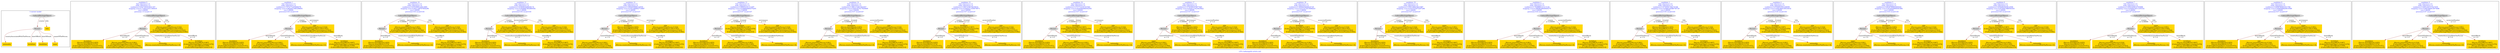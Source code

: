 digraph n0 {
fontcolor="blue"
remincross="true"
label="s18-s-indianapolis-artists.xml"
subgraph cluster_0 {
label="1-correct model"
n2[style="filled",color="white",fillcolor="lightgray",label="CulturalHeritageObject1"];
n3[style="filled",color="white",fillcolor="lightgray",label="Person1"];
n4[shape="plaintext",style="filled",fillcolor="gold",label="title"];
n5[shape="plaintext",style="filled",fillcolor="gold",label="nationality"];
n6[shape="plaintext",style="filled",fillcolor="gold",label="birthDate"];
n7[shape="plaintext",style="filled",fillcolor="gold",label="deathDate"];
n8[shape="plaintext",style="filled",fillcolor="gold",label="name"];
}
subgraph cluster_1 {
label="candidate 0\nlink coherence:1.0\nnode coherence:1.0\nconfidence:0.8327303034021307\nmapping score:0.7109101011340435\ncost:5.99999\n-precision:1.0-recall:1.0"
n10[style="filled",color="white",fillcolor="lightgray",label="CulturalHeritageObject1"];
n11[style="filled",color="white",fillcolor="lightgray",label="Person1"];
n12[shape="plaintext",style="filled",fillcolor="gold",label="deathDate\n[Person,dateOfDeath,0.855]\n[Person,dateOfBirth,0.074]\n[CulturalHeritageObject,created,0.071]\n[CulturalHeritageObject,provenance,0.0]"];
n13[shape="plaintext",style="filled",fillcolor="gold",label="name\n[Person,nameOfThePerson,0.991]\n[CulturalHeritageObject,title,0.005]\n[CulturalHeritageObject,provenance,0.004]\n[CulturalHeritageObject,accessionNumber,0.0]"];
n14[shape="plaintext",style="filled",fillcolor="gold",label="nationality\n[Person,countryAssociatedWithThePerson,1.0]"];
n15[shape="plaintext",style="filled",fillcolor="gold",label="birthDate\n[Person,dateOfBirth,0.867]\n[CulturalHeritageObject,created,0.076]\n[Person,dateOfDeath,0.056]\n[CulturalHeritageObject,extent,0.0]"];
n16[shape="plaintext",style="filled",fillcolor="gold",label="title\n[Person,nameOfThePerson,0.524]\n[CulturalHeritageObject,title,0.451]\n[CulturalHeritageObject,provenance,0.023]\n[CulturalHeritageObject,accessionNumber,0.002]"];
}
subgraph cluster_2 {
label="candidate 1\nlink coherence:1.0\nnode coherence:1.0\nconfidence:0.7472171255896078\nmapping score:0.6824057085298693\ncost:5.99999\n-precision:0.83-recall:0.83"
n18[style="filled",color="white",fillcolor="lightgray",label="CulturalHeritageObject1"];
n19[style="filled",color="white",fillcolor="lightgray",label="Person1"];
n20[shape="plaintext",style="filled",fillcolor="gold",label="deathDate\n[Person,dateOfDeath,0.855]\n[Person,dateOfBirth,0.074]\n[CulturalHeritageObject,created,0.071]\n[CulturalHeritageObject,provenance,0.0]"];
n21[shape="plaintext",style="filled",fillcolor="gold",label="name\n[Person,nameOfThePerson,0.991]\n[CulturalHeritageObject,title,0.005]\n[CulturalHeritageObject,provenance,0.004]\n[CulturalHeritageObject,accessionNumber,0.0]"];
n22[shape="plaintext",style="filled",fillcolor="gold",label="nationality\n[Person,countryAssociatedWithThePerson,1.0]"];
n23[shape="plaintext",style="filled",fillcolor="gold",label="title\n[Person,nameOfThePerson,0.524]\n[CulturalHeritageObject,title,0.451]\n[CulturalHeritageObject,provenance,0.023]\n[CulturalHeritageObject,accessionNumber,0.002]"];
n24[shape="plaintext",style="filled",fillcolor="gold",label="birthDate\n[Person,dateOfBirth,0.867]\n[CulturalHeritageObject,created,0.076]\n[Person,dateOfDeath,0.056]\n[CulturalHeritageObject,extent,0.0]"];
}
subgraph cluster_3 {
label="candidate 10\nlink coherence:1.0\nnode coherence:1.0\nconfidence:0.6353569122812885\nmapping score:0.6451189707604296\ncost:5.99999\n-precision:0.83-recall:0.83"
n26[style="filled",color="white",fillcolor="lightgray",label="CulturalHeritageObject1"];
n27[style="filled",color="white",fillcolor="lightgray",label="Person1"];
n28[shape="plaintext",style="filled",fillcolor="gold",label="deathDate\n[Person,dateOfDeath,0.855]\n[Person,dateOfBirth,0.074]\n[CulturalHeritageObject,created,0.071]\n[CulturalHeritageObject,provenance,0.0]"];
n29[shape="plaintext",style="filled",fillcolor="gold",label="nationality\n[Person,countryAssociatedWithThePerson,1.0]"];
n30[shape="plaintext",style="filled",fillcolor="gold",label="name\n[Person,nameOfThePerson,0.991]\n[CulturalHeritageObject,title,0.005]\n[CulturalHeritageObject,provenance,0.004]\n[CulturalHeritageObject,accessionNumber,0.0]"];
n31[shape="plaintext",style="filled",fillcolor="gold",label="birthDate\n[Person,dateOfBirth,0.867]\n[CulturalHeritageObject,created,0.076]\n[Person,dateOfDeath,0.056]\n[CulturalHeritageObject,extent,0.0]"];
n32[shape="plaintext",style="filled",fillcolor="gold",label="title\n[Person,nameOfThePerson,0.524]\n[CulturalHeritageObject,title,0.451]\n[CulturalHeritageObject,provenance,0.023]\n[CulturalHeritageObject,accessionNumber,0.002]"];
}
subgraph cluster_4 {
label="candidate 11\nlink coherence:1.0\nnode coherence:1.0\nconfidence:0.6346063408608176\nmapping score:0.6448687802869392\ncost:5.99999\n-precision:0.83-recall:0.83"
n34[style="filled",color="white",fillcolor="lightgray",label="CulturalHeritageObject1"];
n35[style="filled",color="white",fillcolor="lightgray",label="Person1"];
n36[shape="plaintext",style="filled",fillcolor="gold",label="deathDate\n[Person,dateOfDeath,0.855]\n[Person,dateOfBirth,0.074]\n[CulturalHeritageObject,created,0.071]\n[CulturalHeritageObject,provenance,0.0]"];
n37[shape="plaintext",style="filled",fillcolor="gold",label="nationality\n[Person,countryAssociatedWithThePerson,1.0]"];
n38[shape="plaintext",style="filled",fillcolor="gold",label="birthDate\n[Person,dateOfBirth,0.867]\n[CulturalHeritageObject,created,0.076]\n[Person,dateOfDeath,0.056]\n[CulturalHeritageObject,extent,0.0]"];
n39[shape="plaintext",style="filled",fillcolor="gold",label="name\n[Person,nameOfThePerson,0.991]\n[CulturalHeritageObject,title,0.005]\n[CulturalHeritageObject,provenance,0.004]\n[CulturalHeritageObject,accessionNumber,0.0]"];
n40[shape="plaintext",style="filled",fillcolor="gold",label="title\n[Person,nameOfThePerson,0.524]\n[CulturalHeritageObject,title,0.451]\n[CulturalHeritageObject,provenance,0.023]\n[CulturalHeritageObject,accessionNumber,0.002]"];
}
subgraph cluster_5 {
label="candidate 12\nlink coherence:1.0\nnode coherence:1.0\nconfidence:0.5904459988144959\nmapping score:0.6301486662714987\ncost:5.99999\n-precision:0.67-recall:0.67"
n42[style="filled",color="white",fillcolor="lightgray",label="CulturalHeritageObject1"];
n43[style="filled",color="white",fillcolor="lightgray",label="Person1"];
n44[shape="plaintext",style="filled",fillcolor="gold",label="name\n[Person,nameOfThePerson,0.991]\n[CulturalHeritageObject,title,0.005]\n[CulturalHeritageObject,provenance,0.004]\n[CulturalHeritageObject,accessionNumber,0.0]"];
n45[shape="plaintext",style="filled",fillcolor="gold",label="nationality\n[Person,countryAssociatedWithThePerson,1.0]"];
n46[shape="plaintext",style="filled",fillcolor="gold",label="deathDate\n[Person,dateOfDeath,0.855]\n[Person,dateOfBirth,0.074]\n[CulturalHeritageObject,created,0.071]\n[CulturalHeritageObject,provenance,0.0]"];
n47[shape="plaintext",style="filled",fillcolor="gold",label="title\n[Person,nameOfThePerson,0.524]\n[CulturalHeritageObject,title,0.451]\n[CulturalHeritageObject,provenance,0.023]\n[CulturalHeritageObject,accessionNumber,0.002]"];
n48[shape="plaintext",style="filled",fillcolor="gold",label="birthDate\n[Person,dateOfBirth,0.867]\n[CulturalHeritageObject,created,0.076]\n[Person,dateOfDeath,0.056]\n[CulturalHeritageObject,extent,0.0]"];
}
subgraph cluster_6 {
label="candidate 13\nlink coherence:1.0\nnode coherence:1.0\nconfidence:0.589052181312287\nmapping score:0.6296840604374291\ncost:5.99999\n-precision:0.67-recall:0.67"
n50[style="filled",color="white",fillcolor="lightgray",label="CulturalHeritageObject1"];
n51[style="filled",color="white",fillcolor="lightgray",label="Person1"];
n52[shape="plaintext",style="filled",fillcolor="gold",label="deathDate\n[Person,dateOfDeath,0.855]\n[Person,dateOfBirth,0.074]\n[CulturalHeritageObject,created,0.071]\n[CulturalHeritageObject,provenance,0.0]"];
n53[shape="plaintext",style="filled",fillcolor="gold",label="name\n[Person,nameOfThePerson,0.991]\n[CulturalHeritageObject,title,0.005]\n[CulturalHeritageObject,provenance,0.004]\n[CulturalHeritageObject,accessionNumber,0.0]"];
n54[shape="plaintext",style="filled",fillcolor="gold",label="nationality\n[Person,countryAssociatedWithThePerson,1.0]"];
n55[shape="plaintext",style="filled",fillcolor="gold",label="birthDate\n[Person,dateOfBirth,0.867]\n[CulturalHeritageObject,created,0.076]\n[Person,dateOfDeath,0.056]\n[CulturalHeritageObject,extent,0.0]"];
n56[shape="plaintext",style="filled",fillcolor="gold",label="title\n[Person,nameOfThePerson,0.524]\n[CulturalHeritageObject,title,0.451]\n[CulturalHeritageObject,provenance,0.023]\n[CulturalHeritageObject,accessionNumber,0.002]"];
}
subgraph cluster_7 {
label="candidate 14\nlink coherence:1.0\nnode coherence:1.0\nconfidence:0.5861172853462007\nmapping score:0.6287057617820669\ncost:5.99999\n-precision:0.67-recall:0.67"
n58[style="filled",color="white",fillcolor="lightgray",label="CulturalHeritageObject1"];
n59[style="filled",color="white",fillcolor="lightgray",label="Person1"];
n60[shape="plaintext",style="filled",fillcolor="gold",label="name\n[Person,nameOfThePerson,0.991]\n[CulturalHeritageObject,title,0.005]\n[CulturalHeritageObject,provenance,0.004]\n[CulturalHeritageObject,accessionNumber,0.0]"];
n61[shape="plaintext",style="filled",fillcolor="gold",label="nationality\n[Person,countryAssociatedWithThePerson,1.0]"];
n62[shape="plaintext",style="filled",fillcolor="gold",label="deathDate\n[Person,dateOfDeath,0.855]\n[Person,dateOfBirth,0.074]\n[CulturalHeritageObject,created,0.071]\n[CulturalHeritageObject,provenance,0.0]"];
n63[shape="plaintext",style="filled",fillcolor="gold",label="birthDate\n[Person,dateOfBirth,0.867]\n[CulturalHeritageObject,created,0.076]\n[Person,dateOfDeath,0.056]\n[CulturalHeritageObject,extent,0.0]"];
n64[shape="plaintext",style="filled",fillcolor="gold",label="title\n[Person,nameOfThePerson,0.524]\n[CulturalHeritageObject,title,0.451]\n[CulturalHeritageObject,provenance,0.023]\n[CulturalHeritageObject,accessionNumber,0.002]"];
}
subgraph cluster_8 {
label="candidate 15\nlink coherence:1.0\nnode coherence:1.0\nconfidence:0.5847234678439918\nmapping score:0.6282411559479973\ncost:5.99999\n-precision:0.67-recall:0.67"
n66[style="filled",color="white",fillcolor="lightgray",label="CulturalHeritageObject1"];
n67[style="filled",color="white",fillcolor="lightgray",label="Person1"];
n68[shape="plaintext",style="filled",fillcolor="gold",label="deathDate\n[Person,dateOfDeath,0.855]\n[Person,dateOfBirth,0.074]\n[CulturalHeritageObject,created,0.071]\n[CulturalHeritageObject,provenance,0.0]"];
n69[shape="plaintext",style="filled",fillcolor="gold",label="name\n[Person,nameOfThePerson,0.991]\n[CulturalHeritageObject,title,0.005]\n[CulturalHeritageObject,provenance,0.004]\n[CulturalHeritageObject,accessionNumber,0.0]"];
n70[shape="plaintext",style="filled",fillcolor="gold",label="nationality\n[Person,countryAssociatedWithThePerson,1.0]"];
n71[shape="plaintext",style="filled",fillcolor="gold",label="birthDate\n[Person,dateOfBirth,0.867]\n[CulturalHeritageObject,created,0.076]\n[Person,dateOfDeath,0.056]\n[CulturalHeritageObject,extent,0.0]"];
n72[shape="plaintext",style="filled",fillcolor="gold",label="title\n[Person,nameOfThePerson,0.524]\n[CulturalHeritageObject,title,0.451]\n[CulturalHeritageObject,provenance,0.023]\n[CulturalHeritageObject,accessionNumber,0.002]"];
}
subgraph cluster_9 {
label="candidate 16\nlink coherence:1.0\nnode coherence:1.0\nconfidence:0.5737712181507681\nmapping score:0.6245904060502561\ncost:5.99999\n-precision:0.67-recall:0.67"
n74[style="filled",color="white",fillcolor="lightgray",label="CulturalHeritageObject1"];
n75[style="filled",color="white",fillcolor="lightgray",label="Person1"];
n76[shape="plaintext",style="filled",fillcolor="gold",label="deathDate\n[Person,dateOfDeath,0.855]\n[Person,dateOfBirth,0.074]\n[CulturalHeritageObject,created,0.071]\n[CulturalHeritageObject,provenance,0.0]"];
n77[shape="plaintext",style="filled",fillcolor="gold",label="name\n[Person,nameOfThePerson,0.991]\n[CulturalHeritageObject,title,0.005]\n[CulturalHeritageObject,provenance,0.004]\n[CulturalHeritageObject,accessionNumber,0.0]"];
n78[shape="plaintext",style="filled",fillcolor="gold",label="nationality\n[Person,countryAssociatedWithThePerson,1.0]"];
n79[shape="plaintext",style="filled",fillcolor="gold",label="birthDate\n[Person,dateOfBirth,0.867]\n[CulturalHeritageObject,created,0.076]\n[Person,dateOfDeath,0.056]\n[CulturalHeritageObject,extent,0.0]"];
n80[shape="plaintext",style="filled",fillcolor="gold",label="title\n[Person,nameOfThePerson,0.524]\n[CulturalHeritageObject,title,0.451]\n[CulturalHeritageObject,provenance,0.023]\n[CulturalHeritageObject,accessionNumber,0.002]"];
}
subgraph cluster_10 {
label="candidate 17\nlink coherence:1.0\nnode coherence:1.0\nconfidence:0.5720381070877465\nmapping score:0.6240127023625822\ncost:5.99999\n-precision:0.67-recall:0.67"
n82[style="filled",color="white",fillcolor="lightgray",label="CulturalHeritageObject1"];
n83[style="filled",color="white",fillcolor="lightgray",label="Person1"];
n84[shape="plaintext",style="filled",fillcolor="gold",label="name\n[Person,nameOfThePerson,0.991]\n[CulturalHeritageObject,title,0.005]\n[CulturalHeritageObject,provenance,0.004]\n[CulturalHeritageObject,accessionNumber,0.0]"];
n85[shape="plaintext",style="filled",fillcolor="gold",label="nationality\n[Person,countryAssociatedWithThePerson,1.0]"];
n86[shape="plaintext",style="filled",fillcolor="gold",label="deathDate\n[Person,dateOfDeath,0.855]\n[Person,dateOfBirth,0.074]\n[CulturalHeritageObject,created,0.071]\n[CulturalHeritageObject,provenance,0.0]"];
n87[shape="plaintext",style="filled",fillcolor="gold",label="birthDate\n[Person,dateOfBirth,0.867]\n[CulturalHeritageObject,created,0.076]\n[Person,dateOfDeath,0.056]\n[CulturalHeritageObject,extent,0.0]"];
n88[shape="plaintext",style="filled",fillcolor="gold",label="title\n[Person,nameOfThePerson,0.524]\n[CulturalHeritageObject,title,0.451]\n[CulturalHeritageObject,provenance,0.023]\n[CulturalHeritageObject,accessionNumber,0.002]"];
}
subgraph cluster_11 {
label="candidate 18\nlink coherence:1.0\nnode coherence:1.0\nconfidence:0.5694425046824729\nmapping score:0.6231475015608243\ncost:5.99999\n-precision:0.67-recall:0.67"
n90[style="filled",color="white",fillcolor="lightgray",label="CulturalHeritageObject1"];
n91[style="filled",color="white",fillcolor="lightgray",label="Person1"];
n92[shape="plaintext",style="filled",fillcolor="gold",label="deathDate\n[Person,dateOfDeath,0.855]\n[Person,dateOfBirth,0.074]\n[CulturalHeritageObject,created,0.071]\n[CulturalHeritageObject,provenance,0.0]"];
n93[shape="plaintext",style="filled",fillcolor="gold",label="name\n[Person,nameOfThePerson,0.991]\n[CulturalHeritageObject,title,0.005]\n[CulturalHeritageObject,provenance,0.004]\n[CulturalHeritageObject,accessionNumber,0.0]"];
n94[shape="plaintext",style="filled",fillcolor="gold",label="nationality\n[Person,countryAssociatedWithThePerson,1.0]"];
n95[shape="plaintext",style="filled",fillcolor="gold",label="birthDate\n[Person,dateOfBirth,0.867]\n[CulturalHeritageObject,created,0.076]\n[Person,dateOfDeath,0.056]\n[CulturalHeritageObject,extent,0.0]"];
n96[shape="plaintext",style="filled",fillcolor="gold",label="title\n[Person,nameOfThePerson,0.524]\n[CulturalHeritageObject,title,0.451]\n[CulturalHeritageObject,provenance,0.023]\n[CulturalHeritageObject,accessionNumber,0.002]"];
}
subgraph cluster_12 {
label="candidate 19\nlink coherence:1.0\nnode coherence:1.0\nconfidence:0.5501106416621887\nmapping score:0.6167035472207296\ncost:5.99999\n-precision:0.67-recall:0.67"
n98[style="filled",color="white",fillcolor="lightgray",label="CulturalHeritageObject1"];
n99[style="filled",color="white",fillcolor="lightgray",label="Person1"];
n100[shape="plaintext",style="filled",fillcolor="gold",label="deathDate\n[Person,dateOfDeath,0.855]\n[Person,dateOfBirth,0.074]\n[CulturalHeritageObject,created,0.071]\n[CulturalHeritageObject,provenance,0.0]"];
n101[shape="plaintext",style="filled",fillcolor="gold",label="nationality\n[Person,countryAssociatedWithThePerson,1.0]"];
n102[shape="plaintext",style="filled",fillcolor="gold",label="title\n[Person,nameOfThePerson,0.524]\n[CulturalHeritageObject,title,0.451]\n[CulturalHeritageObject,provenance,0.023]\n[CulturalHeritageObject,accessionNumber,0.002]"];
n103[shape="plaintext",style="filled",fillcolor="gold",label="birthDate\n[Person,dateOfBirth,0.867]\n[CulturalHeritageObject,created,0.076]\n[Person,dateOfDeath,0.056]\n[CulturalHeritageObject,extent,0.0]"];
n104[shape="plaintext",style="filled",fillcolor="gold",label="name\n[Person,nameOfThePerson,0.991]\n[CulturalHeritageObject,title,0.005]\n[CulturalHeritageObject,provenance,0.004]\n[CulturalHeritageObject,accessionNumber,0.0]"];
}
subgraph cluster_13 {
label="candidate 2\nlink coherence:1.0\nnode coherence:1.0\nconfidence:0.7428884121213126\nmapping score:0.6809628040404375\ncost:5.99999\n-precision:0.83-recall:0.83"
n106[style="filled",color="white",fillcolor="lightgray",label="CulturalHeritageObject1"];
n107[style="filled",color="white",fillcolor="lightgray",label="Person1"];
n108[shape="plaintext",style="filled",fillcolor="gold",label="deathDate\n[Person,dateOfDeath,0.855]\n[Person,dateOfBirth,0.074]\n[CulturalHeritageObject,created,0.071]\n[CulturalHeritageObject,provenance,0.0]"];
n109[shape="plaintext",style="filled",fillcolor="gold",label="name\n[Person,nameOfThePerson,0.991]\n[CulturalHeritageObject,title,0.005]\n[CulturalHeritageObject,provenance,0.004]\n[CulturalHeritageObject,accessionNumber,0.0]"];
n110[shape="plaintext",style="filled",fillcolor="gold",label="nationality\n[Person,countryAssociatedWithThePerson,1.0]"];
n111[shape="plaintext",style="filled",fillcolor="gold",label="birthDate\n[Person,dateOfBirth,0.867]\n[CulturalHeritageObject,created,0.076]\n[Person,dateOfDeath,0.056]\n[CulturalHeritageObject,extent,0.0]"];
n112[shape="plaintext",style="filled",fillcolor="gold",label="title\n[Person,nameOfThePerson,0.524]\n[CulturalHeritageObject,title,0.451]\n[CulturalHeritageObject,provenance,0.023]\n[CulturalHeritageObject,accessionNumber,0.002]"];
}
subgraph cluster_14 {
label="candidate 3\nlink coherence:1.0\nnode coherence:1.0\nconfidence:0.6759591766270188\nmapping score:0.6586530588756729\ncost:5.99999\n-precision:0.83-recall:0.83"
n114[style="filled",color="white",fillcolor="lightgray",label="CulturalHeritageObject1"];
n115[style="filled",color="white",fillcolor="lightgray",label="Person1"];
n116[shape="plaintext",style="filled",fillcolor="gold",label="name\n[Person,nameOfThePerson,0.991]\n[CulturalHeritageObject,title,0.005]\n[CulturalHeritageObject,provenance,0.004]\n[CulturalHeritageObject,accessionNumber,0.0]"];
n117[shape="plaintext",style="filled",fillcolor="gold",label="nationality\n[Person,countryAssociatedWithThePerson,1.0]"];
n118[shape="plaintext",style="filled",fillcolor="gold",label="deathDate\n[Person,dateOfDeath,0.855]\n[Person,dateOfBirth,0.074]\n[CulturalHeritageObject,created,0.071]\n[CulturalHeritageObject,provenance,0.0]"];
n119[shape="plaintext",style="filled",fillcolor="gold",label="birthDate\n[Person,dateOfBirth,0.867]\n[CulturalHeritageObject,created,0.076]\n[Person,dateOfDeath,0.056]\n[CulturalHeritageObject,extent,0.0]"];
n120[shape="plaintext",style="filled",fillcolor="gold",label="title\n[Person,nameOfThePerson,0.524]\n[CulturalHeritageObject,title,0.451]\n[CulturalHeritageObject,provenance,0.023]\n[CulturalHeritageObject,accessionNumber,0.002]"];
}
subgraph cluster_15 {
label="candidate 4\nlink coherence:1.0\nnode coherence:1.0\nconfidence:0.6745653591248099\nmapping score:0.6581884530416032\ncost:5.99999\n-precision:0.83-recall:0.83"
n122[style="filled",color="white",fillcolor="lightgray",label="CulturalHeritageObject1"];
n123[style="filled",color="white",fillcolor="lightgray",label="Person1"];
n124[shape="plaintext",style="filled",fillcolor="gold",label="deathDate\n[Person,dateOfDeath,0.855]\n[Person,dateOfBirth,0.074]\n[CulturalHeritageObject,created,0.071]\n[CulturalHeritageObject,provenance,0.0]"];
n125[shape="plaintext",style="filled",fillcolor="gold",label="name\n[Person,nameOfThePerson,0.991]\n[CulturalHeritageObject,title,0.005]\n[CulturalHeritageObject,provenance,0.004]\n[CulturalHeritageObject,accessionNumber,0.0]"];
n126[shape="plaintext",style="filled",fillcolor="gold",label="nationality\n[Person,countryAssociatedWithThePerson,1.0]"];
n127[shape="plaintext",style="filled",fillcolor="gold",label="birthDate\n[Person,dateOfBirth,0.867]\n[CulturalHeritageObject,created,0.076]\n[Person,dateOfDeath,0.056]\n[CulturalHeritageObject,extent,0.0]"];
n128[shape="plaintext",style="filled",fillcolor="gold",label="title\n[Person,nameOfThePerson,0.524]\n[CulturalHeritageObject,title,0.451]\n[CulturalHeritageObject,provenance,0.023]\n[CulturalHeritageObject,accessionNumber,0.002]"];
}
subgraph cluster_16 {
label="candidate 5\nlink coherence:1.0\nnode coherence:1.0\nconfidence:0.6618799983685644\nmapping score:0.6539599994561881\ncost:5.99999\n-precision:0.83-recall:0.83"
n130[style="filled",color="white",fillcolor="lightgray",label="CulturalHeritageObject1"];
n131[style="filled",color="white",fillcolor="lightgray",label="Person1"];
n132[shape="plaintext",style="filled",fillcolor="gold",label="name\n[Person,nameOfThePerson,0.991]\n[CulturalHeritageObject,title,0.005]\n[CulturalHeritageObject,provenance,0.004]\n[CulturalHeritageObject,accessionNumber,0.0]"];
n133[shape="plaintext",style="filled",fillcolor="gold",label="nationality\n[Person,countryAssociatedWithThePerson,1.0]"];
n134[shape="plaintext",style="filled",fillcolor="gold",label="deathDate\n[Person,dateOfDeath,0.855]\n[Person,dateOfBirth,0.074]\n[CulturalHeritageObject,created,0.071]\n[CulturalHeritageObject,provenance,0.0]"];
n135[shape="plaintext",style="filled",fillcolor="gold",label="birthDate\n[Person,dateOfBirth,0.867]\n[CulturalHeritageObject,created,0.076]\n[Person,dateOfDeath,0.056]\n[CulturalHeritageObject,extent,0.0]"];
n136[shape="plaintext",style="filled",fillcolor="gold",label="title\n[Person,nameOfThePerson,0.524]\n[CulturalHeritageObject,title,0.451]\n[CulturalHeritageObject,provenance,0.023]\n[CulturalHeritageObject,accessionNumber,0.002]"];
}
subgraph cluster_17 {
label="candidate 6\nlink coherence:1.0\nnode coherence:1.0\nconfidence:0.6592843959632908\nmapping score:0.6530947986544303\ncost:5.99999\n-precision:0.83-recall:0.83"
n138[style="filled",color="white",fillcolor="lightgray",label="CulturalHeritageObject1"];
n139[style="filled",color="white",fillcolor="lightgray",label="Person1"];
n140[shape="plaintext",style="filled",fillcolor="gold",label="deathDate\n[Person,dateOfDeath,0.855]\n[Person,dateOfBirth,0.074]\n[CulturalHeritageObject,created,0.071]\n[CulturalHeritageObject,provenance,0.0]"];
n141[shape="plaintext",style="filled",fillcolor="gold",label="name\n[Person,nameOfThePerson,0.991]\n[CulturalHeritageObject,title,0.005]\n[CulturalHeritageObject,provenance,0.004]\n[CulturalHeritageObject,accessionNumber,0.0]"];
n142[shape="plaintext",style="filled",fillcolor="gold",label="nationality\n[Person,countryAssociatedWithThePerson,1.0]"];
n143[shape="plaintext",style="filled",fillcolor="gold",label="birthDate\n[Person,dateOfBirth,0.867]\n[CulturalHeritageObject,created,0.076]\n[Person,dateOfDeath,0.056]\n[CulturalHeritageObject,extent,0.0]"];
n144[shape="plaintext",style="filled",fillcolor="gold",label="title\n[Person,nameOfThePerson,0.524]\n[CulturalHeritageObject,title,0.451]\n[CulturalHeritageObject,provenance,0.023]\n[CulturalHeritageObject,accessionNumber,0.002]"];
}
subgraph cluster_18 {
label="candidate 7\nlink coherence:1.0\nnode coherence:1.0\nconfidence:0.6501429533765998\nmapping score:0.6500476511255332\ncost:5.99999\n-precision:0.67-recall:0.67"
n146[style="filled",color="white",fillcolor="lightgray",label="CulturalHeritageObject1"];
n147[style="filled",color="white",fillcolor="lightgray",label="Person1"];
n148[shape="plaintext",style="filled",fillcolor="gold",label="deathDate\n[Person,dateOfDeath,0.855]\n[Person,dateOfBirth,0.074]\n[CulturalHeritageObject,created,0.071]\n[CulturalHeritageObject,provenance,0.0]"];
n149[shape="plaintext",style="filled",fillcolor="gold",label="title\n[Person,nameOfThePerson,0.524]\n[CulturalHeritageObject,title,0.451]\n[CulturalHeritageObject,provenance,0.023]\n[CulturalHeritageObject,accessionNumber,0.002]"];
n150[shape="plaintext",style="filled",fillcolor="gold",label="nationality\n[Person,countryAssociatedWithThePerson,1.0]"];
n151[shape="plaintext",style="filled",fillcolor="gold",label="birthDate\n[Person,dateOfBirth,0.867]\n[CulturalHeritageObject,created,0.076]\n[Person,dateOfDeath,0.056]\n[CulturalHeritageObject,extent,0.0]"];
n152[shape="plaintext",style="filled",fillcolor="gold",label="name\n[Person,nameOfThePerson,0.991]\n[CulturalHeritageObject,title,0.005]\n[CulturalHeritageObject,provenance,0.004]\n[CulturalHeritageObject,accessionNumber,0.0]"];
}
subgraph cluster_19 {
label="candidate 8\nlink coherence:1.0\nnode coherence:1.0\nconfidence:0.6498760461831768\nmapping score:0.6499586820610589\ncost:5.99999\n-precision:0.67-recall:0.67"
n154[style="filled",color="white",fillcolor="lightgray",label="CulturalHeritageObject1"];
n155[style="filled",color="white",fillcolor="lightgray",label="Person1"];
n156[shape="plaintext",style="filled",fillcolor="gold",label="deathDate\n[Person,dateOfDeath,0.855]\n[Person,dateOfBirth,0.074]\n[CulturalHeritageObject,created,0.071]\n[CulturalHeritageObject,provenance,0.0]"];
n157[shape="plaintext",style="filled",fillcolor="gold",label="title\n[Person,nameOfThePerson,0.524]\n[CulturalHeritageObject,title,0.451]\n[CulturalHeritageObject,provenance,0.023]\n[CulturalHeritageObject,accessionNumber,0.002]"];
n158[shape="plaintext",style="filled",fillcolor="gold",label="nationality\n[Person,countryAssociatedWithThePerson,1.0]"];
n159[shape="plaintext",style="filled",fillcolor="gold",label="name\n[Person,nameOfThePerson,0.991]\n[CulturalHeritageObject,title,0.005]\n[CulturalHeritageObject,provenance,0.004]\n[CulturalHeritageObject,accessionNumber,0.0]"];
n160[shape="plaintext",style="filled",fillcolor="gold",label="birthDate\n[Person,dateOfBirth,0.867]\n[CulturalHeritageObject,created,0.076]\n[Person,dateOfDeath,0.056]\n[CulturalHeritageObject,extent,0.0]"];
}
subgraph cluster_20 {
label="candidate 9\nlink coherence:1.0\nnode coherence:1.0\nconfidence:0.6491254747627059\nmapping score:0.6497084915875686\ncost:5.99999\n-precision:0.67-recall:0.67"
n162[style="filled",color="white",fillcolor="lightgray",label="CulturalHeritageObject1"];
n163[style="filled",color="white",fillcolor="lightgray",label="Person1"];
n164[shape="plaintext",style="filled",fillcolor="gold",label="deathDate\n[Person,dateOfDeath,0.855]\n[Person,dateOfBirth,0.074]\n[CulturalHeritageObject,created,0.071]\n[CulturalHeritageObject,provenance,0.0]"];
n165[shape="plaintext",style="filled",fillcolor="gold",label="title\n[Person,nameOfThePerson,0.524]\n[CulturalHeritageObject,title,0.451]\n[CulturalHeritageObject,provenance,0.023]\n[CulturalHeritageObject,accessionNumber,0.002]"];
n166[shape="plaintext",style="filled",fillcolor="gold",label="nationality\n[Person,countryAssociatedWithThePerson,1.0]"];
n167[shape="plaintext",style="filled",fillcolor="gold",label="birthDate\n[Person,dateOfBirth,0.867]\n[CulturalHeritageObject,created,0.076]\n[Person,dateOfDeath,0.056]\n[CulturalHeritageObject,extent,0.0]"];
n168[shape="plaintext",style="filled",fillcolor="gold",label="name\n[Person,nameOfThePerson,0.991]\n[CulturalHeritageObject,title,0.005]\n[CulturalHeritageObject,provenance,0.004]\n[CulturalHeritageObject,accessionNumber,0.0]"];
}
n2 -> n3[color="brown",fontcolor="black",label="creator"]
n2 -> n4[color="brown",fontcolor="black",label="title"]
n3 -> n5[color="brown",fontcolor="black",label="countryAssociatedWithThePerson"]
n3 -> n6[color="brown",fontcolor="black",label="dateOfBirth"]
n3 -> n7[color="brown",fontcolor="black",label="dateOfDeath"]
n3 -> n8[color="brown",fontcolor="black",label="nameOfThePerson"]
n10 -> n11[color="brown",fontcolor="black",label="creator\nw=0.99999"]
n11 -> n12[color="brown",fontcolor="black",label="dateOfDeath\nw=1.0"]
n11 -> n13[color="brown",fontcolor="black",label="nameOfThePerson\nw=1.0"]
n11 -> n14[color="brown",fontcolor="black",label="countryAssociatedWithThePerson\nw=1.0"]
n11 -> n15[color="brown",fontcolor="black",label="dateOfBirth\nw=1.0"]
n10 -> n16[color="brown",fontcolor="black",label="title\nw=1.0"]
n18 -> n19[color="brown",fontcolor="black",label="creator\nw=0.99999"]
n19 -> n20[color="brown",fontcolor="black",label="dateOfDeath\nw=1.0"]
n19 -> n21[color="brown",fontcolor="black",label="nameOfThePerson\nw=1.0"]
n19 -> n22[color="brown",fontcolor="black",label="countryAssociatedWithThePerson\nw=1.0"]
n18 -> n23[color="brown",fontcolor="black",label="provenance\nw=1.0"]
n19 -> n24[color="brown",fontcolor="black",label="dateOfBirth\nw=1.0"]
n26 -> n27[color="brown",fontcolor="black",label="creator\nw=0.99999"]
n27 -> n28[color="brown",fontcolor="black",label="dateOfDeath\nw=1.0"]
n27 -> n29[color="brown",fontcolor="black",label="countryAssociatedWithThePerson\nw=1.0"]
n26 -> n30[color="brown",fontcolor="black",label="provenance\nw=1.0"]
n27 -> n31[color="brown",fontcolor="black",label="dateOfBirth\nw=1.0"]
n26 -> n32[color="brown",fontcolor="black",label="title\nw=1.0"]
n34 -> n35[color="brown",fontcolor="black",label="creator\nw=0.99999"]
n35 -> n36[color="brown",fontcolor="black",label="dateOfDeath\nw=1.0"]
n35 -> n37[color="brown",fontcolor="black",label="countryAssociatedWithThePerson\nw=1.0"]
n35 -> n38[color="brown",fontcolor="black",label="dateOfBirth\nw=1.0"]
n34 -> n39[color="brown",fontcolor="black",label="accessionNumber\nw=1.0"]
n34 -> n40[color="brown",fontcolor="black",label="title\nw=1.0"]
n42 -> n43[color="brown",fontcolor="black",label="creator\nw=0.99999"]
n43 -> n44[color="brown",fontcolor="black",label="nameOfThePerson\nw=1.0"]
n43 -> n45[color="brown",fontcolor="black",label="countryAssociatedWithThePerson\nw=1.0"]
n42 -> n46[color="brown",fontcolor="black",label="created\nw=1.0"]
n42 -> n47[color="brown",fontcolor="black",label="provenance\nw=1.0"]
n43 -> n48[color="brown",fontcolor="black",label="dateOfBirth\nw=1.0"]
n50 -> n51[color="brown",fontcolor="black",label="creator\nw=0.99999"]
n51 -> n52[color="brown",fontcolor="black",label="dateOfDeath\nw=1.0"]
n51 -> n53[color="brown",fontcolor="black",label="nameOfThePerson\nw=1.0"]
n51 -> n54[color="brown",fontcolor="black",label="countryAssociatedWithThePerson\nw=1.0"]
n50 -> n55[color="brown",fontcolor="black",label="created\nw=1.0"]
n50 -> n56[color="brown",fontcolor="black",label="provenance\nw=1.0"]
n58 -> n59[color="brown",fontcolor="black",label="creator\nw=0.99999"]
n59 -> n60[color="brown",fontcolor="black",label="nameOfThePerson\nw=1.0"]
n59 -> n61[color="brown",fontcolor="black",label="countryAssociatedWithThePerson\nw=1.0"]
n58 -> n62[color="brown",fontcolor="black",label="created\nw=1.0"]
n59 -> n63[color="brown",fontcolor="black",label="dateOfBirth\nw=1.0"]
n58 -> n64[color="brown",fontcolor="black",label="accessionNumber\nw=1.0"]
n66 -> n67[color="brown",fontcolor="black",label="creator\nw=0.99999"]
n67 -> n68[color="brown",fontcolor="black",label="dateOfDeath\nw=1.0"]
n67 -> n69[color="brown",fontcolor="black",label="nameOfThePerson\nw=1.0"]
n67 -> n70[color="brown",fontcolor="black",label="countryAssociatedWithThePerson\nw=1.0"]
n66 -> n71[color="brown",fontcolor="black",label="created\nw=1.0"]
n66 -> n72[color="brown",fontcolor="black",label="accessionNumber\nw=1.0"]
n74 -> n75[color="brown",fontcolor="black",label="creator\nw=0.99999"]
n75 -> n76[color="brown",fontcolor="black",label="dateOfDeath\nw=1.0"]
n75 -> n77[color="brown",fontcolor="black",label="nameOfThePerson\nw=1.0"]
n75 -> n78[color="brown",fontcolor="black",label="countryAssociatedWithThePerson\nw=1.0"]
n74 -> n79[color="brown",fontcolor="black",label="extent\nw=1.0"]
n74 -> n80[color="brown",fontcolor="black",label="provenance\nw=1.0"]
n82 -> n83[color="brown",fontcolor="black",label="creator\nw=0.99999"]
n83 -> n84[color="brown",fontcolor="black",label="nameOfThePerson\nw=1.0"]
n83 -> n85[color="brown",fontcolor="black",label="countryAssociatedWithThePerson\nw=1.0"]
n82 -> n86[color="brown",fontcolor="black",label="provenance\nw=1.0"]
n83 -> n87[color="brown",fontcolor="black",label="dateOfBirth\nw=1.0"]
n82 -> n88[color="brown",fontcolor="black",label="accessionNumber\nw=1.0"]
n90 -> n91[color="brown",fontcolor="black",label="creator\nw=0.99999"]
n91 -> n92[color="brown",fontcolor="black",label="dateOfDeath\nw=1.0"]
n91 -> n93[color="brown",fontcolor="black",label="nameOfThePerson\nw=1.0"]
n91 -> n94[color="brown",fontcolor="black",label="countryAssociatedWithThePerson\nw=1.0"]
n90 -> n95[color="brown",fontcolor="black",label="extent\nw=1.0"]
n90 -> n96[color="brown",fontcolor="black",label="accessionNumber\nw=1.0"]
n98 -> n99[color="brown",fontcolor="black",label="creator\nw=0.99999"]
n99 -> n100[color="brown",fontcolor="black",label="dateOfDeath\nw=1.0"]
n99 -> n101[color="brown",fontcolor="black",label="countryAssociatedWithThePerson\nw=1.0"]
n98 -> n102[color="brown",fontcolor="black",label="provenance\nw=1.0"]
n99 -> n103[color="brown",fontcolor="black",label="dateOfBirth\nw=1.0"]
n98 -> n104[color="brown",fontcolor="black",label="title\nw=1.0"]
n106 -> n107[color="brown",fontcolor="black",label="creator\nw=0.99999"]
n107 -> n108[color="brown",fontcolor="black",label="dateOfDeath\nw=1.0"]
n107 -> n109[color="brown",fontcolor="black",label="nameOfThePerson\nw=1.0"]
n107 -> n110[color="brown",fontcolor="black",label="countryAssociatedWithThePerson\nw=1.0"]
n107 -> n111[color="brown",fontcolor="black",label="dateOfBirth\nw=1.0"]
n106 -> n112[color="brown",fontcolor="black",label="accessionNumber\nw=1.0"]
n114 -> n115[color="brown",fontcolor="black",label="creator\nw=0.99999"]
n115 -> n116[color="brown",fontcolor="black",label="nameOfThePerson\nw=1.0"]
n115 -> n117[color="brown",fontcolor="black",label="countryAssociatedWithThePerson\nw=1.0"]
n114 -> n118[color="brown",fontcolor="black",label="created\nw=1.0"]
n115 -> n119[color="brown",fontcolor="black",label="dateOfBirth\nw=1.0"]
n114 -> n120[color="brown",fontcolor="black",label="title\nw=1.0"]
n122 -> n123[color="brown",fontcolor="black",label="creator\nw=0.99999"]
n123 -> n124[color="brown",fontcolor="black",label="dateOfDeath\nw=1.0"]
n123 -> n125[color="brown",fontcolor="black",label="nameOfThePerson\nw=1.0"]
n123 -> n126[color="brown",fontcolor="black",label="countryAssociatedWithThePerson\nw=1.0"]
n122 -> n127[color="brown",fontcolor="black",label="created\nw=1.0"]
n122 -> n128[color="brown",fontcolor="black",label="title\nw=1.0"]
n130 -> n131[color="brown",fontcolor="black",label="creator\nw=0.99999"]
n131 -> n132[color="brown",fontcolor="black",label="nameOfThePerson\nw=1.0"]
n131 -> n133[color="brown",fontcolor="black",label="countryAssociatedWithThePerson\nw=1.0"]
n130 -> n134[color="brown",fontcolor="black",label="provenance\nw=1.0"]
n131 -> n135[color="brown",fontcolor="black",label="dateOfBirth\nw=1.0"]
n130 -> n136[color="brown",fontcolor="black",label="title\nw=1.0"]
n138 -> n139[color="brown",fontcolor="black",label="creator\nw=0.99999"]
n139 -> n140[color="brown",fontcolor="black",label="dateOfDeath\nw=1.0"]
n139 -> n141[color="brown",fontcolor="black",label="nameOfThePerson\nw=1.0"]
n139 -> n142[color="brown",fontcolor="black",label="countryAssociatedWithThePerson\nw=1.0"]
n138 -> n143[color="brown",fontcolor="black",label="extent\nw=1.0"]
n138 -> n144[color="brown",fontcolor="black",label="title\nw=1.0"]
n146 -> n147[color="brown",fontcolor="black",label="creator\nw=0.99999"]
n147 -> n148[color="brown",fontcolor="black",label="dateOfDeath\nw=1.0"]
n147 -> n149[color="brown",fontcolor="black",label="nameOfThePerson\nw=1.0"]
n147 -> n150[color="brown",fontcolor="black",label="countryAssociatedWithThePerson\nw=1.0"]
n147 -> n151[color="brown",fontcolor="black",label="dateOfBirth\nw=1.0"]
n146 -> n152[color="brown",fontcolor="black",label="title\nw=1.0"]
n154 -> n155[color="brown",fontcolor="black",label="creator\nw=0.99999"]
n155 -> n156[color="brown",fontcolor="black",label="dateOfDeath\nw=1.0"]
n155 -> n157[color="brown",fontcolor="black",label="nameOfThePerson\nw=1.0"]
n155 -> n158[color="brown",fontcolor="black",label="countryAssociatedWithThePerson\nw=1.0"]
n154 -> n159[color="brown",fontcolor="black",label="provenance\nw=1.0"]
n155 -> n160[color="brown",fontcolor="black",label="dateOfBirth\nw=1.0"]
n162 -> n163[color="brown",fontcolor="black",label="creator\nw=0.99999"]
n163 -> n164[color="brown",fontcolor="black",label="dateOfDeath\nw=1.0"]
n163 -> n165[color="brown",fontcolor="black",label="nameOfThePerson\nw=1.0"]
n163 -> n166[color="brown",fontcolor="black",label="countryAssociatedWithThePerson\nw=1.0"]
n163 -> n167[color="brown",fontcolor="black",label="dateOfBirth\nw=1.0"]
n162 -> n168[color="brown",fontcolor="black",label="accessionNumber\nw=1.0"]
}
